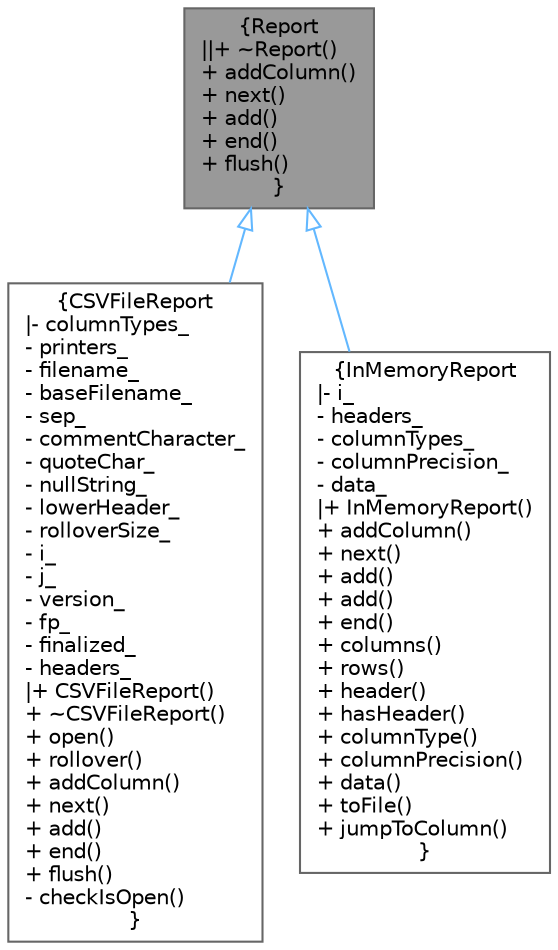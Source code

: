 digraph "Report"
{
 // INTERACTIVE_SVG=YES
 // LATEX_PDF_SIZE
  bgcolor="transparent";
  edge [fontname=Helvetica,fontsize=10,labelfontname=Helvetica,labelfontsize=10];
  node [fontname=Helvetica,fontsize=10,shape=box,height=0.2,width=0.4];
  Node1 [label="{Report\n||+ ~Report()\l+ addColumn()\l+ next()\l+ add()\l+ end()\l+ flush()\l}",height=0.2,width=0.4,color="gray40", fillcolor="grey60", style="filled", fontcolor="black",tooltip=" "];
  Node1 -> Node2 [dir="back",color="steelblue1",style="solid",arrowtail="onormal"];
  Node2 [label="{CSVFileReport\n|- columnTypes_\l- printers_\l- filename_\l- baseFilename_\l- sep_\l- commentCharacter_\l- quoteChar_\l- nullString_\l- lowerHeader_\l- rolloverSize_\l- i_\l- j_\l- version_\l- fp_\l- finalized_\l- headers_\l|+ CSVFileReport()\l+ ~CSVFileReport()\l+ open()\l+ rollover()\l+ addColumn()\l+ next()\l+ add()\l+ end()\l+ flush()\l- checkIsOpen()\l}",height=0.2,width=0.4,color="gray40", fillcolor="white", style="filled",URL="$classore_1_1data_1_1_c_s_v_file_report.html",tooltip=" "];
  Node1 -> Node3 [dir="back",color="steelblue1",style="solid",arrowtail="onormal"];
  Node3 [label="{InMemoryReport\n|- i_\l- headers_\l- columnTypes_\l- columnPrecision_\l- data_\l|+ InMemoryReport()\l+ addColumn()\l+ next()\l+ add()\l+ add()\l+ end()\l+ columns()\l+ rows()\l+ header()\l+ hasHeader()\l+ columnType()\l+ columnPrecision()\l+ data()\l+ toFile()\l+ jumpToColumn()\l}",height=0.2,width=0.4,color="gray40", fillcolor="white", style="filled",URL="$classore_1_1data_1_1_in_memory_report.html",tooltip=" "];
}
